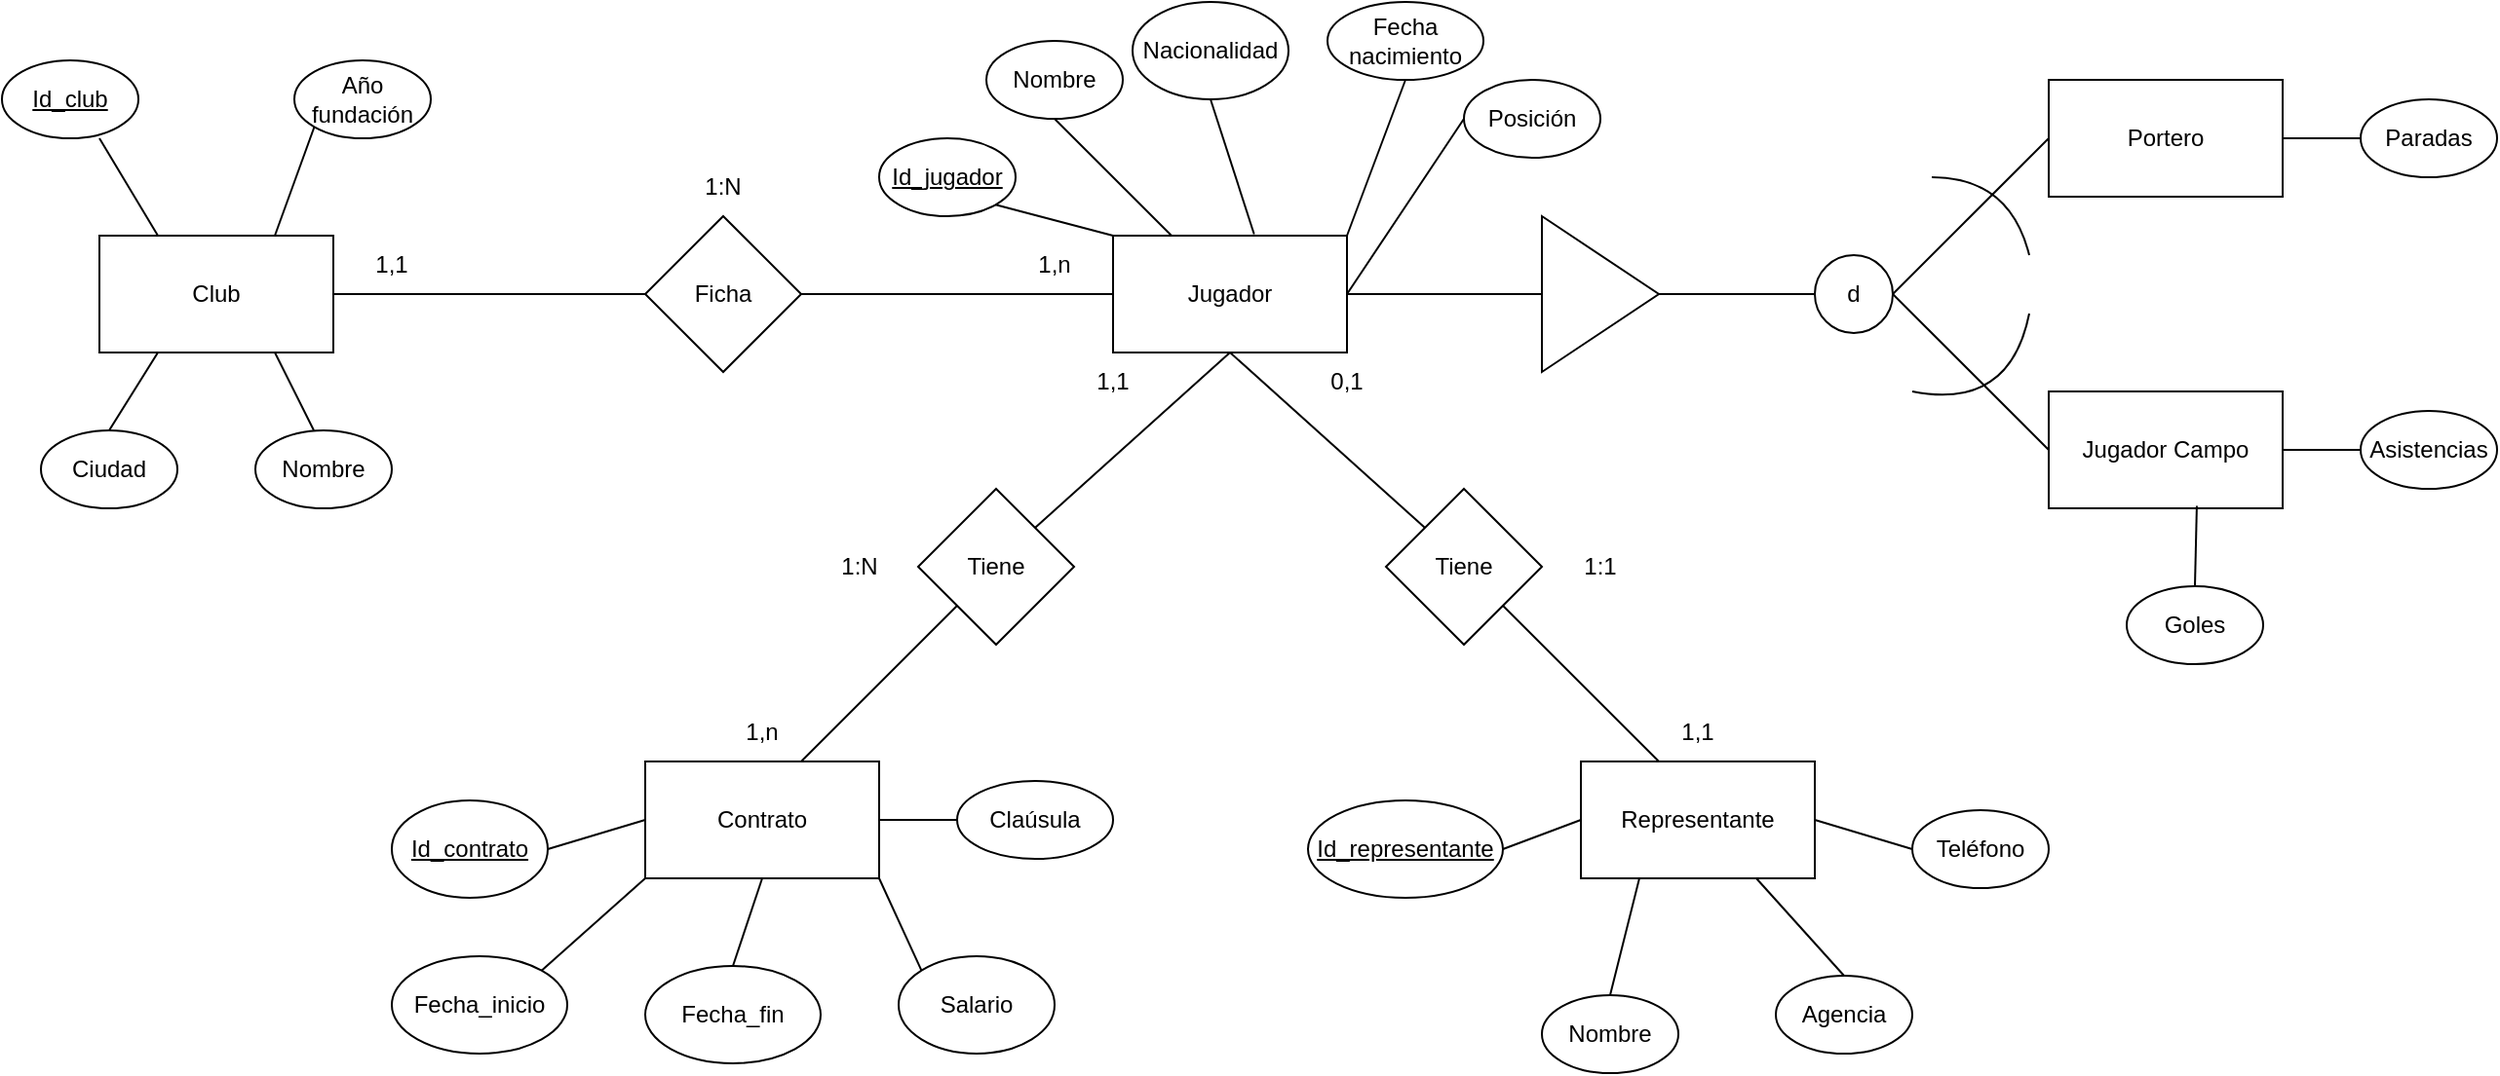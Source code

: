 <mxfile version="26.2.14">
  <diagram name="Page-1" id="Kd1f8BiyaGHDH_bkCPOl">
    <mxGraphModel dx="1303" dy="1860" grid="1" gridSize="10" guides="1" tooltips="1" connect="1" arrows="1" fold="1" page="1" pageScale="1" pageWidth="850" pageHeight="1100" math="0" shadow="0">
      <root>
        <mxCell id="0" />
        <mxCell id="1" parent="0" />
        <mxCell id="xIH52yLggPmZqak9ez1h-1" value="Club" style="rounded=0;whiteSpace=wrap;html=1;" parent="1" vertex="1">
          <mxGeometry x="80" y="50" width="120" height="60" as="geometry" />
        </mxCell>
        <mxCell id="xIH52yLggPmZqak9ez1h-2" value="Jugador" style="rounded=0;whiteSpace=wrap;html=1;" parent="1" vertex="1">
          <mxGeometry x="600" y="50" width="120" height="60" as="geometry" />
        </mxCell>
        <mxCell id="xIH52yLggPmZqak9ez1h-3" value="Contrato" style="rounded=0;whiteSpace=wrap;html=1;" parent="1" vertex="1">
          <mxGeometry x="360" y="320" width="120" height="60" as="geometry" />
        </mxCell>
        <mxCell id="xIH52yLggPmZqak9ez1h-4" value="Representante" style="rounded=0;whiteSpace=wrap;html=1;" parent="1" vertex="1">
          <mxGeometry x="840" y="320" width="120" height="60" as="geometry" />
        </mxCell>
        <mxCell id="xIH52yLggPmZqak9ez1h-5" value="" style="endArrow=none;html=1;rounded=0;exitX=1;exitY=0.5;exitDx=0;exitDy=0;" parent="1" source="xIH52yLggPmZqak9ez1h-1" edge="1">
          <mxGeometry width="50" height="50" relative="1" as="geometry">
            <mxPoint x="400" y="340" as="sourcePoint" />
            <mxPoint x="360" y="80" as="targetPoint" />
          </mxGeometry>
        </mxCell>
        <mxCell id="xIH52yLggPmZqak9ez1h-6" value="Ficha" style="rhombus;whiteSpace=wrap;html=1;" parent="1" vertex="1">
          <mxGeometry x="360" y="40" width="80" height="80" as="geometry" />
        </mxCell>
        <mxCell id="xIH52yLggPmZqak9ez1h-7" value="" style="endArrow=none;html=1;rounded=0;exitX=1;exitY=0.5;exitDx=0;exitDy=0;" parent="1" source="xIH52yLggPmZqak9ez1h-6" edge="1">
          <mxGeometry width="50" height="50" relative="1" as="geometry">
            <mxPoint x="400" y="340" as="sourcePoint" />
            <mxPoint x="600" y="80" as="targetPoint" />
          </mxGeometry>
        </mxCell>
        <mxCell id="xIH52yLggPmZqak9ez1h-8" value="" style="endArrow=none;html=1;rounded=0;entryX=0.5;entryY=1;entryDx=0;entryDy=0;" parent="1" target="xIH52yLggPmZqak9ez1h-2" edge="1">
          <mxGeometry width="50" height="50" relative="1" as="geometry">
            <mxPoint x="560" y="200" as="sourcePoint" />
            <mxPoint x="450" y="290" as="targetPoint" />
          </mxGeometry>
        </mxCell>
        <mxCell id="xIH52yLggPmZqak9ez1h-9" value="" style="endArrow=none;html=1;rounded=0;entryX=0.5;entryY=1;entryDx=0;entryDy=0;" parent="1" target="xIH52yLggPmZqak9ez1h-2" edge="1">
          <mxGeometry width="50" height="50" relative="1" as="geometry">
            <mxPoint x="760" y="200" as="sourcePoint" />
            <mxPoint x="450" y="290" as="targetPoint" />
          </mxGeometry>
        </mxCell>
        <mxCell id="xIH52yLggPmZqak9ez1h-10" value="Tiene" style="rhombus;whiteSpace=wrap;html=1;" parent="1" vertex="1">
          <mxGeometry x="500" y="180" width="80" height="80" as="geometry" />
        </mxCell>
        <mxCell id="xIH52yLggPmZqak9ez1h-11" value="Tiene" style="rhombus;whiteSpace=wrap;html=1;" parent="1" vertex="1">
          <mxGeometry x="740" y="180" width="80" height="80" as="geometry" />
        </mxCell>
        <mxCell id="xIH52yLggPmZqak9ez1h-12" value="" style="endArrow=none;html=1;rounded=0;entryX=0;entryY=1;entryDx=0;entryDy=0;" parent="1" target="xIH52yLggPmZqak9ez1h-10" edge="1">
          <mxGeometry width="50" height="50" relative="1" as="geometry">
            <mxPoint x="440" y="320" as="sourcePoint" />
            <mxPoint x="550" y="310" as="targetPoint" />
          </mxGeometry>
        </mxCell>
        <mxCell id="xIH52yLggPmZqak9ez1h-13" value="" style="endArrow=none;html=1;rounded=0;entryX=1;entryY=1;entryDx=0;entryDy=0;" parent="1" target="xIH52yLggPmZqak9ez1h-11" edge="1">
          <mxGeometry width="50" height="50" relative="1" as="geometry">
            <mxPoint x="880" y="320" as="sourcePoint" />
            <mxPoint x="550" y="310" as="targetPoint" />
          </mxGeometry>
        </mxCell>
        <mxCell id="xIH52yLggPmZqak9ez1h-14" value="" style="endArrow=none;html=1;rounded=0;entryX=0.25;entryY=0;entryDx=0;entryDy=0;" parent="1" target="xIH52yLggPmZqak9ez1h-1" edge="1">
          <mxGeometry width="50" height="50" relative="1" as="geometry">
            <mxPoint x="80" as="sourcePoint" />
            <mxPoint x="550" y="240" as="targetPoint" />
          </mxGeometry>
        </mxCell>
        <mxCell id="xIH52yLggPmZqak9ez1h-15" value="&lt;u&gt;Id_club&lt;/u&gt;" style="ellipse;whiteSpace=wrap;html=1;" parent="1" vertex="1">
          <mxGeometry x="30" y="-40" width="70" height="40" as="geometry" />
        </mxCell>
        <mxCell id="xIH52yLggPmZqak9ez1h-16" value="Ciudad" style="ellipse;whiteSpace=wrap;html=1;" parent="1" vertex="1">
          <mxGeometry x="50" y="150" width="70" height="40" as="geometry" />
        </mxCell>
        <mxCell id="xIH52yLggPmZqak9ez1h-17" value="Año fundación" style="ellipse;whiteSpace=wrap;html=1;" parent="1" vertex="1">
          <mxGeometry x="180" y="-40" width="70" height="40" as="geometry" />
        </mxCell>
        <mxCell id="xIH52yLggPmZqak9ez1h-18" value="&lt;u&gt;Id_contrato&lt;/u&gt;" style="ellipse;whiteSpace=wrap;html=1;" parent="1" vertex="1">
          <mxGeometry x="230" y="340" width="80" height="50" as="geometry" />
        </mxCell>
        <mxCell id="xIH52yLggPmZqak9ez1h-19" value="" style="endArrow=none;html=1;rounded=0;exitX=0.25;exitY=1;exitDx=0;exitDy=0;entryX=0.5;entryY=0;entryDx=0;entryDy=0;" parent="1" source="xIH52yLggPmZqak9ez1h-1" target="xIH52yLggPmZqak9ez1h-16" edge="1">
          <mxGeometry width="50" height="50" relative="1" as="geometry">
            <mxPoint x="640" y="220" as="sourcePoint" />
            <mxPoint x="90" y="160" as="targetPoint" />
          </mxGeometry>
        </mxCell>
        <mxCell id="xIH52yLggPmZqak9ez1h-20" value="" style="endArrow=none;html=1;rounded=0;exitX=0.75;exitY=0;exitDx=0;exitDy=0;entryX=0;entryY=1;entryDx=0;entryDy=0;" parent="1" source="xIH52yLggPmZqak9ez1h-1" target="xIH52yLggPmZqak9ez1h-17" edge="1">
          <mxGeometry width="50" height="50" relative="1" as="geometry">
            <mxPoint x="590" y="200" as="sourcePoint" />
            <mxPoint x="200" y="-10" as="targetPoint" />
          </mxGeometry>
        </mxCell>
        <mxCell id="xIH52yLggPmZqak9ez1h-21" value="" style="endArrow=none;html=1;rounded=0;entryX=0.75;entryY=1;entryDx=0;entryDy=0;" parent="1" target="xIH52yLggPmZqak9ez1h-1" edge="1">
          <mxGeometry width="50" height="50" relative="1" as="geometry">
            <mxPoint x="190" y="150" as="sourcePoint" />
            <mxPoint x="640" y="150" as="targetPoint" />
          </mxGeometry>
        </mxCell>
        <mxCell id="xIH52yLggPmZqak9ez1h-22" value="&lt;u&gt;Id_jugador&lt;/u&gt;" style="ellipse;whiteSpace=wrap;html=1;" parent="1" vertex="1">
          <mxGeometry x="480" width="70" height="40" as="geometry" />
        </mxCell>
        <mxCell id="xIH52yLggPmZqak9ez1h-23" value="Nombre" style="ellipse;whiteSpace=wrap;html=1;" parent="1" vertex="1">
          <mxGeometry x="160" y="150" width="70" height="40" as="geometry" />
        </mxCell>
        <mxCell id="xIH52yLggPmZqak9ez1h-24" value="Fecha nacimiento" style="ellipse;whiteSpace=wrap;html=1;" parent="1" vertex="1">
          <mxGeometry x="710" y="-70" width="80" height="40" as="geometry" />
        </mxCell>
        <mxCell id="xIH52yLggPmZqak9ez1h-26" value="Fecha_fin" style="ellipse;whiteSpace=wrap;html=1;" parent="1" vertex="1">
          <mxGeometry x="360" y="425" width="90" height="50" as="geometry" />
        </mxCell>
        <mxCell id="xIH52yLggPmZqak9ez1h-27" value="Posición" style="ellipse;whiteSpace=wrap;html=1;" parent="1" vertex="1">
          <mxGeometry x="780" y="-30" width="70" height="40" as="geometry" />
        </mxCell>
        <mxCell id="xIH52yLggPmZqak9ez1h-28" value="Nombre" style="ellipse;whiteSpace=wrap;html=1;" parent="1" vertex="1">
          <mxGeometry x="535" y="-50" width="70" height="40" as="geometry" />
        </mxCell>
        <mxCell id="xIH52yLggPmZqak9ez1h-32" value="Nacionalidad" style="ellipse;whiteSpace=wrap;html=1;" parent="1" vertex="1">
          <mxGeometry x="610" y="-70" width="80" height="50" as="geometry" />
        </mxCell>
        <mxCell id="xIH52yLggPmZqak9ez1h-34" value="Fecha_inicio" style="ellipse;whiteSpace=wrap;html=1;" parent="1" vertex="1">
          <mxGeometry x="230" y="420" width="90" height="50" as="geometry" />
        </mxCell>
        <mxCell id="xIH52yLggPmZqak9ez1h-35" value="Claúsula" style="ellipse;whiteSpace=wrap;html=1;" parent="1" vertex="1">
          <mxGeometry x="520" y="330" width="80" height="40" as="geometry" />
        </mxCell>
        <mxCell id="xIH52yLggPmZqak9ez1h-36" value="Salario" style="ellipse;whiteSpace=wrap;html=1;" parent="1" vertex="1">
          <mxGeometry x="490" y="420" width="80" height="50" as="geometry" />
        </mxCell>
        <mxCell id="xIH52yLggPmZqak9ez1h-37" value="Agencia" style="ellipse;whiteSpace=wrap;html=1;" parent="1" vertex="1">
          <mxGeometry x="940" y="430" width="70" height="40" as="geometry" />
        </mxCell>
        <mxCell id="xIH52yLggPmZqak9ez1h-38" value="Nombre" style="ellipse;whiteSpace=wrap;html=1;" parent="1" vertex="1">
          <mxGeometry x="820" y="440" width="70" height="40" as="geometry" />
        </mxCell>
        <mxCell id="xIH52yLggPmZqak9ez1h-39" value="Teléfono" style="ellipse;whiteSpace=wrap;html=1;" parent="1" vertex="1">
          <mxGeometry x="1010" y="345" width="70" height="40" as="geometry" />
        </mxCell>
        <mxCell id="xIH52yLggPmZqak9ez1h-41" value="&lt;u&gt;Id_representante&lt;/u&gt;" style="ellipse;whiteSpace=wrap;html=1;" parent="1" vertex="1">
          <mxGeometry x="700" y="340" width="100" height="50" as="geometry" />
        </mxCell>
        <mxCell id="xIH52yLggPmZqak9ez1h-42" value="" style="endArrow=none;html=1;rounded=0;entryX=0;entryY=0;entryDx=0;entryDy=0;exitX=1;exitY=1;exitDx=0;exitDy=0;" parent="1" source="xIH52yLggPmZqak9ez1h-22" target="xIH52yLggPmZqak9ez1h-2" edge="1">
          <mxGeometry width="50" height="50" relative="1" as="geometry">
            <mxPoint x="580" y="300" as="sourcePoint" />
            <mxPoint x="630" y="250" as="targetPoint" />
          </mxGeometry>
        </mxCell>
        <mxCell id="xIH52yLggPmZqak9ez1h-43" value="" style="endArrow=none;html=1;rounded=0;entryX=0.5;entryY=1;entryDx=0;entryDy=0;exitX=0.25;exitY=0;exitDx=0;exitDy=0;" parent="1" source="xIH52yLggPmZqak9ez1h-2" target="xIH52yLggPmZqak9ez1h-28" edge="1">
          <mxGeometry width="50" height="50" relative="1" as="geometry">
            <mxPoint x="580" y="300" as="sourcePoint" />
            <mxPoint x="630" y="250" as="targetPoint" />
          </mxGeometry>
        </mxCell>
        <mxCell id="xIH52yLggPmZqak9ez1h-44" value="" style="endArrow=none;html=1;rounded=0;entryX=0.5;entryY=1;entryDx=0;entryDy=0;exitX=0.603;exitY=-0.013;exitDx=0;exitDy=0;exitPerimeter=0;" parent="1" source="xIH52yLggPmZqak9ez1h-2" target="xIH52yLggPmZqak9ez1h-32" edge="1">
          <mxGeometry width="50" height="50" relative="1" as="geometry">
            <mxPoint x="580" y="300" as="sourcePoint" />
            <mxPoint x="630" y="250" as="targetPoint" />
          </mxGeometry>
        </mxCell>
        <mxCell id="xIH52yLggPmZqak9ez1h-45" value="" style="endArrow=none;html=1;rounded=0;entryX=0.5;entryY=1;entryDx=0;entryDy=0;exitX=1;exitY=0;exitDx=0;exitDy=0;" parent="1" source="xIH52yLggPmZqak9ez1h-2" target="xIH52yLggPmZqak9ez1h-24" edge="1">
          <mxGeometry width="50" height="50" relative="1" as="geometry">
            <mxPoint x="580" y="300" as="sourcePoint" />
            <mxPoint x="630" y="250" as="targetPoint" />
          </mxGeometry>
        </mxCell>
        <mxCell id="xIH52yLggPmZqak9ez1h-46" value="" style="endArrow=none;html=1;rounded=0;exitX=1;exitY=0.5;exitDx=0;exitDy=0;entryX=0;entryY=0.5;entryDx=0;entryDy=0;" parent="1" source="xIH52yLggPmZqak9ez1h-2" target="xIH52yLggPmZqak9ez1h-27" edge="1">
          <mxGeometry width="50" height="50" relative="1" as="geometry">
            <mxPoint x="590" y="310" as="sourcePoint" />
            <mxPoint x="640" y="260" as="targetPoint" />
          </mxGeometry>
        </mxCell>
        <mxCell id="xIH52yLggPmZqak9ez1h-47" value="" style="endArrow=none;html=1;rounded=0;entryX=1;entryY=0.5;entryDx=0;entryDy=0;exitX=0;exitY=0.5;exitDx=0;exitDy=0;" parent="1" source="xIH52yLggPmZqak9ez1h-39" target="xIH52yLggPmZqak9ez1h-4" edge="1">
          <mxGeometry width="50" height="50" relative="1" as="geometry">
            <mxPoint x="600" y="320" as="sourcePoint" />
            <mxPoint x="650" y="270" as="targetPoint" />
          </mxGeometry>
        </mxCell>
        <mxCell id="xIH52yLggPmZqak9ez1h-48" value="" style="endArrow=none;html=1;rounded=0;exitX=0.75;exitY=1;exitDx=0;exitDy=0;entryX=0.5;entryY=0;entryDx=0;entryDy=0;" parent="1" source="xIH52yLggPmZqak9ez1h-4" target="xIH52yLggPmZqak9ez1h-37" edge="1">
          <mxGeometry width="50" height="50" relative="1" as="geometry">
            <mxPoint x="610" y="330" as="sourcePoint" />
            <mxPoint x="660" y="280" as="targetPoint" />
          </mxGeometry>
        </mxCell>
        <mxCell id="xIH52yLggPmZqak9ez1h-49" value="" style="endArrow=none;html=1;rounded=0;entryX=0.5;entryY=0;entryDx=0;entryDy=0;exitX=0.25;exitY=1;exitDx=0;exitDy=0;" parent="1" source="xIH52yLggPmZqak9ez1h-4" target="xIH52yLggPmZqak9ez1h-38" edge="1">
          <mxGeometry width="50" height="50" relative="1" as="geometry">
            <mxPoint x="620" y="340" as="sourcePoint" />
            <mxPoint x="670" y="290" as="targetPoint" />
          </mxGeometry>
        </mxCell>
        <mxCell id="xIH52yLggPmZqak9ez1h-50" value="" style="endArrow=none;html=1;rounded=0;exitX=1;exitY=0.5;exitDx=0;exitDy=0;entryX=0;entryY=0.5;entryDx=0;entryDy=0;" parent="1" source="xIH52yLggPmZqak9ez1h-41" target="xIH52yLggPmZqak9ez1h-4" edge="1">
          <mxGeometry width="50" height="50" relative="1" as="geometry">
            <mxPoint x="630" y="350" as="sourcePoint" />
            <mxPoint x="680" y="300" as="targetPoint" />
          </mxGeometry>
        </mxCell>
        <mxCell id="xIH52yLggPmZqak9ez1h-51" value="" style="endArrow=none;html=1;rounded=0;exitX=1;exitY=0.5;exitDx=0;exitDy=0;entryX=0;entryY=0.5;entryDx=0;entryDy=0;" parent="1" source="xIH52yLggPmZqak9ez1h-3" target="xIH52yLggPmZqak9ez1h-35" edge="1">
          <mxGeometry width="50" height="50" relative="1" as="geometry">
            <mxPoint x="640" y="360" as="sourcePoint" />
            <mxPoint x="690" y="310" as="targetPoint" />
          </mxGeometry>
        </mxCell>
        <mxCell id="xIH52yLggPmZqak9ez1h-52" value="" style="endArrow=none;html=1;rounded=0;exitX=1;exitY=1;exitDx=0;exitDy=0;entryX=0;entryY=0;entryDx=0;entryDy=0;" parent="1" source="xIH52yLggPmZqak9ez1h-3" target="xIH52yLggPmZqak9ez1h-36" edge="1">
          <mxGeometry width="50" height="50" relative="1" as="geometry">
            <mxPoint x="650" y="370" as="sourcePoint" />
            <mxPoint x="700" y="320" as="targetPoint" />
          </mxGeometry>
        </mxCell>
        <mxCell id="xIH52yLggPmZqak9ez1h-53" value="" style="endArrow=none;html=1;rounded=0;exitX=0.5;exitY=1;exitDx=0;exitDy=0;entryX=0.5;entryY=0;entryDx=0;entryDy=0;" parent="1" source="xIH52yLggPmZqak9ez1h-3" target="xIH52yLggPmZqak9ez1h-26" edge="1">
          <mxGeometry width="50" height="50" relative="1" as="geometry">
            <mxPoint x="660" y="380" as="sourcePoint" />
            <mxPoint x="710" y="330" as="targetPoint" />
          </mxGeometry>
        </mxCell>
        <mxCell id="xIH52yLggPmZqak9ez1h-54" value="" style="endArrow=none;html=1;rounded=0;exitX=0;exitY=1;exitDx=0;exitDy=0;entryX=1;entryY=0;entryDx=0;entryDy=0;" parent="1" source="xIH52yLggPmZqak9ez1h-3" target="xIH52yLggPmZqak9ez1h-34" edge="1">
          <mxGeometry width="50" height="50" relative="1" as="geometry">
            <mxPoint x="670" y="390" as="sourcePoint" />
            <mxPoint x="720" y="340" as="targetPoint" />
          </mxGeometry>
        </mxCell>
        <mxCell id="xIH52yLggPmZqak9ez1h-55" value="" style="endArrow=none;html=1;rounded=0;exitX=1;exitY=0.5;exitDx=0;exitDy=0;entryX=0;entryY=0.5;entryDx=0;entryDy=0;" parent="1" source="xIH52yLggPmZqak9ez1h-18" target="xIH52yLggPmZqak9ez1h-3" edge="1">
          <mxGeometry width="50" height="50" relative="1" as="geometry">
            <mxPoint x="580" y="300" as="sourcePoint" />
            <mxPoint x="630" y="250" as="targetPoint" />
          </mxGeometry>
        </mxCell>
        <mxCell id="xIH52yLggPmZqak9ez1h-56" value="1:1" style="text;html=1;align=center;verticalAlign=middle;whiteSpace=wrap;rounded=0;" parent="1" vertex="1">
          <mxGeometry x="820" y="205" width="60" height="30" as="geometry" />
        </mxCell>
        <mxCell id="xIH52yLggPmZqak9ez1h-57" value="1:N" style="text;html=1;align=center;verticalAlign=middle;whiteSpace=wrap;rounded=0;" parent="1" vertex="1">
          <mxGeometry x="440" y="205" width="60" height="30" as="geometry" />
        </mxCell>
        <mxCell id="xIH52yLggPmZqak9ez1h-58" value="1,1" style="text;html=1;align=center;verticalAlign=middle;whiteSpace=wrap;rounded=0;" parent="1" vertex="1">
          <mxGeometry x="870" y="290" width="60" height="30" as="geometry" />
        </mxCell>
        <mxCell id="xIH52yLggPmZqak9ez1h-59" value="1,n" style="text;html=1;align=center;verticalAlign=middle;whiteSpace=wrap;rounded=0;" parent="1" vertex="1">
          <mxGeometry x="390" y="290" width="60" height="30" as="geometry" />
        </mxCell>
        <mxCell id="xIH52yLggPmZqak9ez1h-60" value="0,1" style="text;html=1;align=center;verticalAlign=middle;whiteSpace=wrap;rounded=0;" parent="1" vertex="1">
          <mxGeometry x="690" y="110" width="60" height="30" as="geometry" />
        </mxCell>
        <mxCell id="xIH52yLggPmZqak9ez1h-61" value="1,1" style="text;html=1;align=center;verticalAlign=middle;whiteSpace=wrap;rounded=0;" parent="1" vertex="1">
          <mxGeometry x="570" y="110" width="60" height="30" as="geometry" />
        </mxCell>
        <mxCell id="xIH52yLggPmZqak9ez1h-62" value="1:N" style="text;html=1;align=center;verticalAlign=middle;whiteSpace=wrap;rounded=0;" parent="1" vertex="1">
          <mxGeometry x="370" y="10" width="60" height="30" as="geometry" />
        </mxCell>
        <mxCell id="xIH52yLggPmZqak9ez1h-63" value="1,n" style="text;html=1;align=center;verticalAlign=middle;whiteSpace=wrap;rounded=0;" parent="1" vertex="1">
          <mxGeometry x="540" y="50" width="60" height="30" as="geometry" />
        </mxCell>
        <mxCell id="xIH52yLggPmZqak9ez1h-64" value="1,1" style="text;html=1;align=center;verticalAlign=middle;whiteSpace=wrap;rounded=0;" parent="1" vertex="1">
          <mxGeometry x="200" y="50" width="60" height="30" as="geometry" />
        </mxCell>
        <mxCell id="cznCkwpknZNBKUiX1al8-1" value="" style="endArrow=none;html=1;rounded=0;exitX=1;exitY=0.5;exitDx=0;exitDy=0;" edge="1" parent="1" source="xIH52yLggPmZqak9ez1h-2" target="cznCkwpknZNBKUiX1al8-2">
          <mxGeometry width="50" height="50" relative="1" as="geometry">
            <mxPoint x="570" y="260" as="sourcePoint" />
            <mxPoint x="850" y="80" as="targetPoint" />
          </mxGeometry>
        </mxCell>
        <mxCell id="cznCkwpknZNBKUiX1al8-2" value="" style="triangle;whiteSpace=wrap;html=1;" vertex="1" parent="1">
          <mxGeometry x="820" y="40" width="60" height="80" as="geometry" />
        </mxCell>
        <mxCell id="cznCkwpknZNBKUiX1al8-4" value="" style="endArrow=none;html=1;rounded=0;" edge="1" parent="1">
          <mxGeometry width="50" height="50" relative="1" as="geometry">
            <mxPoint x="960" y="80" as="sourcePoint" />
            <mxPoint x="880" y="80" as="targetPoint" />
          </mxGeometry>
        </mxCell>
        <mxCell id="cznCkwpknZNBKUiX1al8-6" value="d" style="ellipse;whiteSpace=wrap;html=1;aspect=fixed;" vertex="1" parent="1">
          <mxGeometry x="960" y="60" width="40" height="40" as="geometry" />
        </mxCell>
        <mxCell id="cznCkwpknZNBKUiX1al8-8" value="" style="endArrow=none;html=1;rounded=0;entryX=1;entryY=0.5;entryDx=0;entryDy=0;" edge="1" parent="1" target="cznCkwpknZNBKUiX1al8-6">
          <mxGeometry width="50" height="50" relative="1" as="geometry">
            <mxPoint x="1080" as="sourcePoint" />
            <mxPoint x="620" y="210" as="targetPoint" />
          </mxGeometry>
        </mxCell>
        <mxCell id="cznCkwpknZNBKUiX1al8-9" value="" style="endArrow=none;html=1;rounded=0;entryX=1;entryY=0.5;entryDx=0;entryDy=0;" edge="1" parent="1" target="cznCkwpknZNBKUiX1al8-6">
          <mxGeometry width="50" height="50" relative="1" as="geometry">
            <mxPoint x="1080" y="160" as="sourcePoint" />
            <mxPoint x="620" y="210" as="targetPoint" />
          </mxGeometry>
        </mxCell>
        <mxCell id="cznCkwpknZNBKUiX1al8-10" value="" style="endArrow=none;html=1;rounded=0;curved=1;" edge="1" parent="1">
          <mxGeometry width="50" height="50" relative="1" as="geometry">
            <mxPoint x="1070" y="60" as="sourcePoint" />
            <mxPoint x="1020" y="20" as="targetPoint" />
            <Array as="points">
              <mxPoint x="1060" y="20" />
            </Array>
          </mxGeometry>
        </mxCell>
        <mxCell id="cznCkwpknZNBKUiX1al8-11" value="" style="endArrow=none;html=1;rounded=0;curved=1;" edge="1" parent="1">
          <mxGeometry width="50" height="50" relative="1" as="geometry">
            <mxPoint x="1010" y="130" as="sourcePoint" />
            <mxPoint x="1070" y="90" as="targetPoint" />
            <Array as="points">
              <mxPoint x="1060" y="140" />
            </Array>
          </mxGeometry>
        </mxCell>
        <mxCell id="cznCkwpknZNBKUiX1al8-13" value="Jugador Campo" style="rounded=0;whiteSpace=wrap;html=1;" vertex="1" parent="1">
          <mxGeometry x="1080" y="130" width="120" height="60" as="geometry" />
        </mxCell>
        <mxCell id="cznCkwpknZNBKUiX1al8-14" value="Portero" style="rounded=0;whiteSpace=wrap;html=1;" vertex="1" parent="1">
          <mxGeometry x="1080" y="-30" width="120" height="60" as="geometry" />
        </mxCell>
        <mxCell id="cznCkwpknZNBKUiX1al8-15" value="Asistencias" style="ellipse;whiteSpace=wrap;html=1;" vertex="1" parent="1">
          <mxGeometry x="1240" y="140" width="70" height="40" as="geometry" />
        </mxCell>
        <mxCell id="cznCkwpknZNBKUiX1al8-16" value="Goles" style="ellipse;whiteSpace=wrap;html=1;" vertex="1" parent="1">
          <mxGeometry x="1120" y="230" width="70" height="40" as="geometry" />
        </mxCell>
        <mxCell id="cznCkwpknZNBKUiX1al8-17" value="" style="endArrow=none;html=1;rounded=0;exitX=0;exitY=0.5;exitDx=0;exitDy=0;entryX=1;entryY=0.5;entryDx=0;entryDy=0;" edge="1" parent="1" source="cznCkwpknZNBKUiX1al8-15" target="cznCkwpknZNBKUiX1al8-13">
          <mxGeometry width="50" height="50" relative="1" as="geometry">
            <mxPoint x="700" y="260" as="sourcePoint" />
            <mxPoint x="750" y="210" as="targetPoint" />
          </mxGeometry>
        </mxCell>
        <mxCell id="cznCkwpknZNBKUiX1al8-18" value="" style="endArrow=none;html=1;rounded=0;exitX=0.5;exitY=0;exitDx=0;exitDy=0;entryX=0.633;entryY=0.979;entryDx=0;entryDy=0;entryPerimeter=0;" edge="1" parent="1" source="cznCkwpknZNBKUiX1al8-16" target="cznCkwpknZNBKUiX1al8-13">
          <mxGeometry width="50" height="50" relative="1" as="geometry">
            <mxPoint x="710" y="270" as="sourcePoint" />
            <mxPoint x="760" y="220" as="targetPoint" />
          </mxGeometry>
        </mxCell>
        <mxCell id="cznCkwpknZNBKUiX1al8-19" value="Paradas" style="ellipse;whiteSpace=wrap;html=1;" vertex="1" parent="1">
          <mxGeometry x="1240" y="-20" width="70" height="40" as="geometry" />
        </mxCell>
        <mxCell id="cznCkwpknZNBKUiX1al8-20" value="" style="endArrow=none;html=1;rounded=0;exitX=1;exitY=0.5;exitDx=0;exitDy=0;entryX=0;entryY=0.5;entryDx=0;entryDy=0;" edge="1" parent="1" source="cznCkwpknZNBKUiX1al8-14" target="cznCkwpknZNBKUiX1al8-19">
          <mxGeometry width="50" height="50" relative="1" as="geometry">
            <mxPoint x="700" y="260" as="sourcePoint" />
            <mxPoint x="750" y="210" as="targetPoint" />
          </mxGeometry>
        </mxCell>
      </root>
    </mxGraphModel>
  </diagram>
</mxfile>
